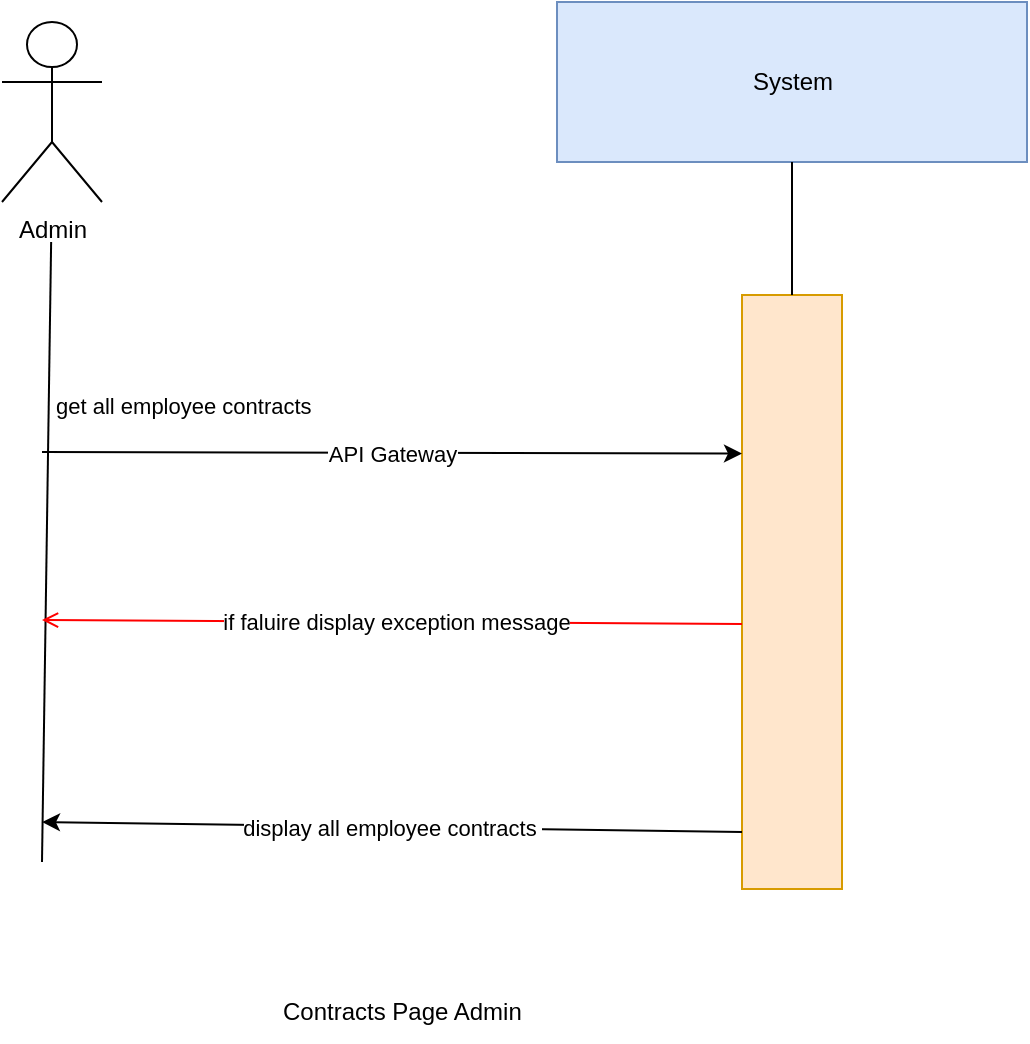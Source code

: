 <mxfile>
    <diagram name="Page-1" id="660AsX_Y9n6Rhkl5prjH">
        <mxGraphModel dx="1030" dy="500" grid="1" gridSize="10" guides="1" tooltips="1" connect="1" arrows="1" fold="1" page="1" pageScale="1" pageWidth="850" pageHeight="1100" background="#ffffff" math="0" shadow="0">
            <root>
                <mxCell id="0"/>
                <mxCell id="1" parent="0"/>
                <mxCell id="0XNInrx-Nnn9Z4QuyvJh-1" value="System" style="rounded=0;whiteSpace=wrap;html=1;fillColor=#dae8fc;strokeColor=#6c8ebf;" parent="1" vertex="1">
                    <mxGeometry x="487.5" y="290" width="235" height="80" as="geometry"/>
                </mxCell>
                <mxCell id="0XNInrx-Nnn9Z4QuyvJh-2" value="" style="rounded=0;whiteSpace=wrap;html=1;fillColor=#ffe6cc;strokeColor=#d79b00;" parent="1" vertex="1">
                    <mxGeometry x="580" y="436.5" width="50" height="297" as="geometry"/>
                </mxCell>
                <mxCell id="0XNInrx-Nnn9Z4QuyvJh-3" value="" style="endArrow=none;html=1;rounded=0;entryX=0.5;entryY=1;entryDx=0;entryDy=0;exitX=0.5;exitY=0;exitDx=0;exitDy=0;" parent="1" source="0XNInrx-Nnn9Z4QuyvJh-2" target="0XNInrx-Nnn9Z4QuyvJh-1" edge="1">
                    <mxGeometry width="50" height="50" relative="1" as="geometry">
                        <mxPoint x="439" y="780" as="sourcePoint"/>
                        <mxPoint x="489" y="730" as="targetPoint"/>
                    </mxGeometry>
                </mxCell>
                <mxCell id="0XNInrx-Nnn9Z4QuyvJh-4" value="" style="endArrow=classic;html=1;rounded=0;entryX=0;entryY=0.25;entryDx=0;entryDy=0;" parent="1" edge="1">
                    <mxGeometry relative="1" as="geometry">
                        <mxPoint x="230" y="515" as="sourcePoint"/>
                        <mxPoint x="580" y="515.75" as="targetPoint"/>
                        <Array as="points"/>
                    </mxGeometry>
                </mxCell>
                <mxCell id="0XNInrx-Nnn9Z4QuyvJh-5" value="API Gateway" style="edgeLabel;resizable=0;html=1;;align=center;verticalAlign=middle;" parent="0XNInrx-Nnn9Z4QuyvJh-4" connectable="0" vertex="1">
                    <mxGeometry relative="1" as="geometry"/>
                </mxCell>
                <mxCell id="0XNInrx-Nnn9Z4QuyvJh-6" value="" style="endArrow=none;html=1;rounded=0;entryX=0.462;entryY=1;entryDx=0;entryDy=0;entryPerimeter=0;" parent="1" edge="1">
                    <mxGeometry width="50" height="50" relative="1" as="geometry">
                        <mxPoint x="230" y="720" as="sourcePoint"/>
                        <mxPoint x="234.57" y="410" as="targetPoint"/>
                    </mxGeometry>
                </mxCell>
                <mxCell id="0XNInrx-Nnn9Z4QuyvJh-7" value="Admin" style="shape=umlActor;verticalLabelPosition=bottom;verticalAlign=top;html=1;outlineConnect=0;" parent="1" vertex="1">
                    <mxGeometry x="210" y="300" width="50" height="90" as="geometry"/>
                </mxCell>
                <mxCell id="0XNInrx-Nnn9Z4QuyvJh-8" value="&amp;nbsp;Contracts Page Admin" style="text;html=1;align=center;verticalAlign=middle;resizable=0;points=[];autosize=1;strokeColor=none;fillColor=none;" parent="1" vertex="1">
                    <mxGeometry x="332.5" y="780" width="150" height="30" as="geometry"/>
                </mxCell>
                <mxCell id="0XNInrx-Nnn9Z4QuyvJh-9" value="" style="endArrow=classic;html=1;rounded=0;" parent="1" edge="1">
                    <mxGeometry relative="1" as="geometry">
                        <mxPoint x="580" y="705" as="sourcePoint"/>
                        <mxPoint x="230" y="700" as="targetPoint"/>
                        <Array as="points"/>
                    </mxGeometry>
                </mxCell>
                <mxCell id="0XNInrx-Nnn9Z4QuyvJh-10" value="display all employee contracts&amp;nbsp;" style="edgeLabel;resizable=0;html=1;;align=center;verticalAlign=middle;" parent="0XNInrx-Nnn9Z4QuyvJh-9" connectable="0" vertex="1">
                    <mxGeometry relative="1" as="geometry"/>
                </mxCell>
                <mxCell id="4" value="get all employee contracts&amp;nbsp;" style="edgeLabel;resizable=0;html=1;;align=left;verticalAlign=bottom;" parent="1" connectable="0" vertex="1">
                    <mxGeometry x="235" y="500" as="geometry"/>
                </mxCell>
                <mxCell id="7" value="" style="endArrow=open;strokeColor=#FF0000;endFill=1;rounded=0;exitX=0;exitY=0.382;exitDx=0;exitDy=0;exitPerimeter=0;" parent="1" edge="1">
                    <mxGeometry relative="1" as="geometry">
                        <mxPoint x="580" y="600.954" as="sourcePoint"/>
                        <mxPoint x="230" y="599" as="targetPoint"/>
                        <Array as="points"/>
                    </mxGeometry>
                </mxCell>
                <mxCell id="8" value="if faluire display&amp;nbsp;exception message" style="edgeLabel;html=1;align=center;verticalAlign=middle;resizable=0;points=[];" parent="7" vertex="1" connectable="0">
                    <mxGeometry x="-0.007" relative="1" as="geometry">
                        <mxPoint x="1" as="offset"/>
                    </mxGeometry>
                </mxCell>
            </root>
        </mxGraphModel>
    </diagram>
</mxfile>
